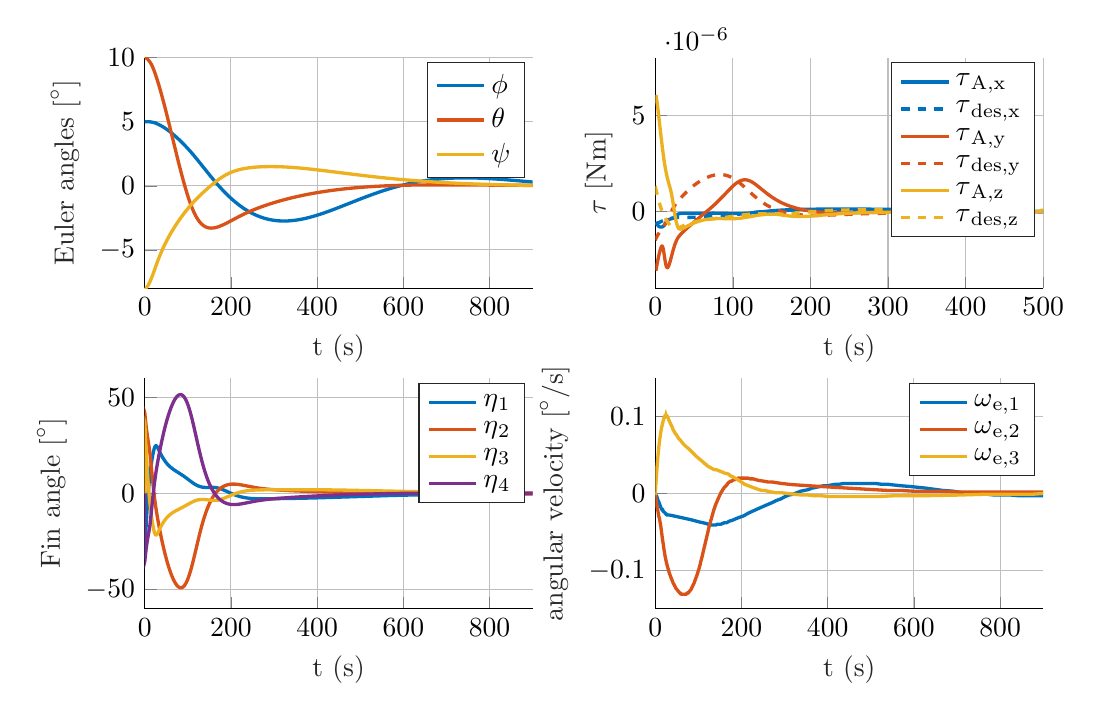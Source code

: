 % This file was created by matlab2tikz.
%
%The latest updates can be retrieved from
%  http://www.mathworks.com/matlabcentral/fileexchange/22022-matlab2tikz-matlab2tikz
%where you can also make suggestions and rate matlab2tikz.
%
\definecolor{mycolor1}{rgb}{0.0,0.447,0.741}%
\definecolor{mycolor2}{rgb}{0.85,0.325,0.098}%
\definecolor{mycolor3}{rgb}{0.929,0.694,0.125}%
\definecolor{mycolor4}{rgb}{0.494,0.184,0.556}%
%
\begin{tikzpicture}

\begin{axis}[%
width=4.927cm,
height=2.93cm,
at={(0cm,4.07cm)},
scale only axis,
xmin=0,
xmax=900,
xlabel style={font=\color{white!15!black}},
xlabel={t (s)},
ymin=-8,
ymax=10,
ylabel style={font=\color{white!15!black}},
ylabel={$\text{Euler angles [}^\circ\text{]}$},
axis background/.style={fill=white},
axis x line*=bottom,
axis y line*=left,
xmajorgrids,
ymajorgrids,
legend style={legend cell align=left, align=left, draw=white!15!black}
]
\addplot [color=mycolor1, line width=1.2pt]
  table[row sep=crcr]{%
0	5\\
5.1	5.005\\
8.6	5.005\\
11.5	4.998\\
14.4	4.984\\
17.7	4.963\\
21.1	4.934\\
24.3	4.9\\
27.4	4.861\\
30.8	4.811\\
34.4	4.753\\
38.2	4.684\\
42.1	4.608\\
46.1	4.523\\
50.3	4.427\\
54.6	4.323\\
59.1	4.207\\
63.7	4.083\\
68.5	3.946\\
73.4	3.8\\
78.4	3.645\\
83.5	3.481\\
88.7	3.307\\
93.9	3.126\\
99.1	2.939\\
104.3	2.746\\
109.6	2.543\\
115.1	2.325\\
121.1	2.081\\
128.2	1.785\\
140.2	1.278\\
150.4	0.85\\
157.4	0.562\\
163.5	0.318\\
169.1	0.1\\
174.5	-0.103\\
179.7	-0.293\\
184.8	-0.473\\
189.8	-0.642\\
194.7	-0.802\\
199.6	-0.956\\
204.5	-1.103\\
209.4	-1.244\\
214.2	-1.375\\
219	-1.501\\
223.8	-1.62\\
228.6	-1.732\\
233.4	-1.838\\
238.2	-1.938\\
243.1	-2.034\\
248	-2.123\\
252.9	-2.206\\
257.8	-2.282\\
262.8	-2.354\\
267.8	-2.419\\
272.8	-2.478\\
277.9	-2.531\\
283	-2.578\\
288.2	-2.62\\
293.5	-2.656\\
298.8	-2.685\\
304.2	-2.709\\
309.7	-2.727\\
315.3	-2.738\\
321	-2.744\\
326.8	-2.743\\
332.7	-2.736\\
338.8	-2.722\\
345	-2.701\\
351.4	-2.674\\
358	-2.639\\
364.8	-2.596\\
371.9	-2.546\\
379.3	-2.486\\
387	-2.418\\
395.1	-2.34\\
403.7	-2.251\\
413	-2.148\\
423.1	-2.029\\
434.5	-1.889\\
447.9	-1.717\\
466.2	-1.476\\
504	-0.976\\
519	-0.785\\
532.1	-0.625\\
544.1	-0.484\\
555.5	-0.357\\
566.4	-0.242\\
577	-0.136\\
587.3	-0.04\\
597.5	0.049\\
607.6	0.131\\
617.6	0.205\\
627.6	0.273\\
637.6	0.335\\
647.6	0.39\\
657.7	0.439\\
667.9	0.483\\
678.2	0.52\\
688.7	0.552\\
699.4	0.577\\
710.4	0.597\\
721.7	0.611\\
733.3	0.619\\
745.4	0.621\\
758	0.617\\
771.3	0.606\\
785.5	0.588\\
800.8	0.561\\
817.6	0.526\\
836.8	0.479\\
860.2	0.415\\
897.1	0.306\\
900	0.298\\
};
\addlegendentry{$\phi$}

\addplot [color=mycolor2, line width=1.2pt]
  table[row sep=crcr]{%
0	10\\
1.2	9.994\\
2.4	9.98\\
3.7	9.957\\
5	9.927\\
6.4	9.888\\
7.9	9.838\\
9.4	9.781\\
10.9	9.717\\
12.3	9.651\\
13.6	9.582\\
14.9	9.507\\
16.2	9.423\\
17.5	9.333\\
18.8	9.235\\
20.2	9.122\\
21.6	9.002\\
23.1	8.866\\
24.7	8.714\\
26.4	8.545\\
28.2	8.359\\
30.1	8.156\\
32.1	7.934\\
34.2	7.695\\
36.4	7.437\\
38.7	7.161\\
41.1	6.865\\
43.7	6.537\\
46.4	6.189\\
49.3	5.809\\
52.5	5.381\\
56.2	4.88\\
60.8	4.249\\
75.1	2.283\\
78.6	1.812\\
81.7	1.402\\
84.5	1.038\\
87.1	0.708\\
89.5	0.411\\
91.8	0.133\\
94	-0.126\\
96.1	-0.365\\
98.1	-0.586\\
100	-0.789\\
101.9	-0.985\\
103.7	-1.163\\
105.5	-1.335\\
107.3	-1.499\\
109.1	-1.656\\
110.8	-1.797\\
112.5	-1.932\\
114.2	-2.059\\
115.9	-2.179\\
117.6	-2.292\\
119.3	-2.398\\
121	-2.498\\
122.7	-2.59\\
124.5	-2.68\\
126.3	-2.763\\
128.1	-2.839\\
129.9	-2.908\\
131.8	-2.973\\
133.7	-3.032\\
135.7	-3.086\\
137.7	-3.133\\
139.8	-3.175\\
141.9	-3.21\\
144.1	-3.24\\
146.4	-3.264\\
148.8	-3.281\\
151.3	-3.293\\
153.9	-3.297\\
156.6	-3.295\\
159.5	-3.286\\
162.6	-3.268\\
165.9	-3.242\\
169.4	-3.208\\
173.3	-3.162\\
177.6	-3.104\\
182.4	-3.032\\
188.1	-2.939\\
195.3	-2.815\\
211.4	-2.526\\
221.6	-2.348\\
230	-2.208\\
238.1	-2.081\\
246.2	-1.961\\
254.5	-1.845\\
263.2	-1.73\\
272.5	-1.615\\
282.4	-1.5\\
292.9	-1.384\\
304	-1.27\\
315.5	-1.158\\
327.4	-1.05\\
339.6	-0.946\\
352.1	-0.847\\
364.8	-0.754\\
377.9	-0.664\\
391.3	-0.58\\
405.1	-0.501\\
419.3	-0.426\\
433.9	-0.356\\
448.9	-0.292\\
464.4	-0.232\\
480.5	-0.178\\
497.2	-0.128\\
514.5	-0.084\\
532.6	-0.045\\
551.6	-0.012\\
571.7	0.017\\
593.2	0.04\\
616.5	0.058\\
642.2	0.07\\
671.3	0.077\\
705.8	0.078\\
750.7	0.071\\
836.3	0.049\\
900	0.034\\
};
\addlegendentry{$\theta$}

\addplot [color=mycolor3, line width=1.2pt]
  table[row sep=crcr]{%
0	-8\\
0.9	-7.997\\
1.8	-7.987\\
2.7	-7.97\\
3.7	-7.945\\
4.7	-7.911\\
5.7	-7.871\\
6.8	-7.819\\
7.9	-7.76\\
9.1	-7.689\\
10.4	-7.603\\
11.8	-7.504\\
13.3	-7.39\\
14.9	-7.261\\
16.7	-7.108\\
18.7	-6.931\\
20.9	-6.73\\
24	-6.437\\
28	-6.061\\
30.4	-5.843\\
32.6	-5.65\\
34.8	-5.464\\
37.1	-5.277\\
39.4	-5.097\\
41.8	-4.916\\
44.3	-4.734\\
46.9	-4.553\\
49.7	-4.365\\
52.6	-4.177\\
55.6	-3.99\\
58.8	-3.798\\
62.2	-3.6\\
65.8	-3.399\\
69.5	-3.199\\
73.4	-2.996\\
77.5	-2.79\\
81.7	-2.585\\
86	-2.383\\
90.3	-2.189\\
94.6	-2.001\\
99	-1.816\\
103.4	-1.638\\
107.9	-1.463\\
112.5	-1.292\\
117.4	-1.116\\
122.6	-0.937\\
128.2	-0.752\\
134.3	-0.557\\
140.9	-0.353\\
147.8	-0.147\\
154.6	0.049\\
160.8	0.22\\
166.3	0.366\\
171.3	0.491\\
176	0.601\\
180.5	0.7\\
184.9	0.79\\
189.3	0.873\\
193.7	0.949\\
198.2	1.019\\
202.8	1.084\\
207.5	1.143\\
212.4	1.197\\
217.6	1.248\\
223.1	1.294\\
228.9	1.336\\
235.2	1.373\\
242	1.407\\
249.4	1.436\\
257.5	1.461\\
266.3	1.48\\
275.8	1.494\\
285.9	1.502\\
296.5	1.503\\
307.6	1.497\\
319.3	1.483\\
331.7	1.461\\
344.9	1.431\\
359.3	1.391\\
375.3	1.339\\
393.8	1.271\\
416.8	1.18\\
453.7	1.025\\
499.7	0.834\\
528.5	0.721\\
554.4	0.627\\
579.2	0.544\\
603.6	0.47\\
627.9	0.403\\
652.5	0.342\\
677.6	0.287\\
703.4	0.238\\
730.3	0.193\\
758.6	0.154\\
788.7	0.119\\
821.3	0.089\\
857.2	0.063\\
897.6	0.041\\
900	0.039\\
};
\addlegendentry{$\psi$}

\end{axis}

\begin{axis}[%
width=4.927cm,
height=2.93cm,
at={(6.484cm,4.07cm)},
scale only axis,
xmin=0,
xmax=500,
xlabel style={font=\color{white!15!black}},
xlabel={t (s)},
ymin=-4e-06,
ymax=8e-06,
ylabel style={font=\color{white!15!black}},
ylabel={$\tau\text{ [Nm]}$},
axis background/.style={fill=white},
axis x line*=bottom,
axis y line*=left,
xmajorgrids,
ymajorgrids,
legend style={legend cell align=left, align=left, draw=white!15!black}
]
\addplot [color=mycolor1, line width=1.2pt]
  table[row sep=crcr]{%
0.9	-5.418e-07\\
1.4	-5.868e-07\\
1.8	-6.198e-07\\
2.3	-6.571e-07\\
2.8	-6.9e-07\\
3.3	-7.185e-07\\
3.8	-7.427e-07\\
4.2	-7.592e-07\\
4.7	-7.763e-07\\
5.2	-7.896e-07\\
5.8	-8.011e-07\\
6.4	-8.083e-07\\
7	-8.117e-07\\
7.9	-8.113e-07\\
8.6	-8.066e-07\\
9.2	-7.986e-07\\
9.7	-7.884e-07\\
10.2	-7.739e-07\\
10.7	-7.548e-07\\
11.2	-7.31e-07\\
11.8	-6.972e-07\\
12.7	-6.395e-07\\
13.8	-5.686e-07\\
14.5	-5.283e-07\\
15.1	-4.984e-07\\
15.7	-4.731e-07\\
16.3	-4.52e-07\\
17	-4.325e-07\\
17.7	-4.172e-07\\
18.5	-4.038e-07\\
19.6	-3.9e-07\\
21.8	-3.639e-07\\
22.6	-3.494e-07\\
23.4	-3.304e-07\\
24.2	-3.068e-07\\
25.2	-2.724e-07\\
27.6	-1.873e-07\\
28.5	-1.609e-07\\
29.3	-1.417e-07\\
30	-1.281e-07\\
30.9	-1.149e-07\\
31.6	-1.074e-07\\
32.5	-1.008e-07\\
33.5	-9.646e-08\\
35.1	-9.361e-08\\
41	-9.46e-08\\
43.2	-9.511e-08\\
74.9	-8.705e-08\\
82.8	-9.019e-08\\
91.3	-9.804e-08\\
103.8	-1.098e-07\\
108.6	-1.096e-07\\
112.8	-1.052e-07\\
116.9	-9.656e-08\\
121.2	-8.321e-08\\
126.1	-6.386e-08\\
148.9	3.237e-08\\
156	5.518e-08\\
162.5	7.18e-08\\
169.3	8.48e-08\\
177.8	9.649e-08\\
190	1.087e-07\\
205.5	1.198e-07\\
218.8	1.262e-07\\
234.8	1.298e-07\\
251.4	1.293e-07\\
266.1	1.257e-07\\
288.1	1.163e-07\\
318.4	9.871e-08\\
376.2	6.002e-08\\
418.9	3.225e-08\\
460.4	8.919e-09\\
499.5	-8.398e-09\\
500.1	-8.624e-09\\
};
\addlegendentry{$\tau{}_{\text{A,x}}$}

\addplot [color=mycolor1, dashed, line width=1.2pt]
  table[row sep=crcr]{%
0	-6.41e-07\\
0.2	-6.406e-07\\
1.4	-6.277e-07\\
2.8	-6.08e-07\\
4.5	-5.795e-07\\
7	-5.326e-07\\
11.2	-4.536e-07\\
12.8	-4.282e-07\\
14.3	-4.086e-07\\
16.1	-3.898e-07\\
18.6	-3.684e-07\\
22.5	-3.396e-07\\
25	-3.249e-07\\
27.1	-3.169e-07\\
29.4	-3.127e-07\\
32.9	-3.113e-07\\
42.2	-3.086e-07\\
50.1	-3.013e-07\\
59.2	-2.885e-07\\
69.1	-2.704e-07\\
78.3	-2.493e-07\\
86.3	-2.268e-07\\
93.5	-2.023e-07\\
100.5	-1.742e-07\\
108.3	-1.385e-07\\
129.2	-4.014e-08\\
135.9	-1.466e-08\\
142.6	6.583e-09\\
149.7	2.478e-08\\
157.4	4.013e-08\\
166.3	5.341e-08\\
177.7	6.589e-08\\
192.1	7.725e-08\\
207.9	8.543e-08\\
224.7	8.98e-08\\
243.1	9.022e-08\\
265	8.629e-08\\
294.5	7.643e-08\\
342.2	5.569e-08\\
436.6	1.433e-08\\
482.7	-1.054e-09\\
500.1	-5.662e-09\\
};
\addlegendentry{$\tau{}_{\text{des,x}}$}

\addplot [color=mycolor2, line width=1.2pt]
  table[row sep=crcr]{%
0.9	-3.082e-06\\
1.4	-2.96e-06\\
2	-2.819e-06\\
2.5	-2.707e-06\\
2.9	-2.62e-06\\
3.4	-2.517e-06\\
3.8	-2.439e-06\\
4.2	-2.363e-06\\
4.7	-2.272e-06\\
5.1	-2.203e-06\\
5.9	-2.074e-06\\
6.3	-2.014e-06\\
6.6	-1.972e-06\\
7	-1.92e-06\\
7.4	-1.874e-06\\
7.7	-1.845e-06\\
7.9	-1.829e-06\\
8.2	-1.81e-06\\
8.4	-1.802e-06\\
8.6	-1.798e-06\\
8.8	-1.799e-06\\
9	-1.804e-06\\
9.2	-1.814e-06\\
9.4	-1.828e-06\\
9.6	-1.848e-06\\
9.8	-1.873e-06\\
10	-1.904e-06\\
10.2	-1.938e-06\\
10.4	-1.977e-06\\
10.6	-2.02e-06\\
10.8	-2.067e-06\\
11.1	-2.142e-06\\
11.4	-2.222e-06\\
11.8	-2.332e-06\\
12.3	-2.468e-06\\
12.6	-2.545e-06\\
12.9	-2.617e-06\\
13.1	-2.662e-06\\
13.3	-2.703e-06\\
13.5	-2.741e-06\\
13.7	-2.776e-06\\
13.9	-2.807e-06\\
14.1	-2.833e-06\\
14.3	-2.857e-06\\
14.5	-2.876e-06\\
14.7	-2.892e-06\\
14.9	-2.904e-06\\
15.1	-2.913e-06\\
15.3	-2.918e-06\\
15.5	-2.921e-06\\
15.7	-2.92e-06\\
16	-2.914e-06\\
16.3	-2.901e-06\\
16.6	-2.884e-06\\
16.9	-2.862e-06\\
17.3	-2.826e-06\\
17.7	-2.784e-06\\
18.1	-2.737e-06\\
18.5	-2.687e-06\\
19	-2.619e-06\\
19.5	-2.548e-06\\
20.3	-2.429e-06\\
20.9	-2.338e-06\\
21.8	-2.2e-06\\
22.7	-2.065e-06\\
23.6	-1.936e-06\\
24.2	-1.855e-06\\
24.8	-1.778e-06\\
25.5	-1.695e-06\\
26	-1.64e-06\\
26.7	-1.569e-06\\
27.4	-1.506e-06\\
28	-1.457e-06\\
28.6	-1.413e-06\\
29.2	-1.373e-06\\
29.8	-1.335e-06\\
30.6	-1.291e-06\\
31.5	-1.245e-06\\
32.5	-1.199e-06\\
34.9	-1.099e-06\\
38.9	-9.453e-07\\
42.7	-8.051e-07\\
46.7	-6.617e-07\\
50.9	-5.155e-07\\
55.7	-3.528e-07\\
70.8	1.55e-07\\
74.2	2.761e-07\\
77.3	3.908e-07\\
80.3	5.061e-07\\
83.2	6.217e-07\\
86.2	7.451e-07\\
90.3	9.184e-07\\
96	1.159e-06\\
98.4	1.256e-06\\
100.4	1.333e-06\\
102.1	1.394e-06\\
103.7	1.447e-06\\
105.2	1.492e-06\\
106.6	1.53e-06\\
107.9	1.561e-06\\
109.1	1.586e-06\\
110.3	1.606e-06\\
111.5	1.623e-06\\
112.7	1.635e-06\\
113.9	1.643e-06\\
115.1	1.647e-06\\
116.3	1.647e-06\\
117.4	1.642e-06\\
118.6	1.633e-06\\
119.8	1.621e-06\\
121.1	1.602e-06\\
122.4	1.58e-06\\
123.9	1.55e-06\\
125.4	1.515e-06\\
127	1.473e-06\\
128.8	1.422e-06\\
131.2	1.348e-06\\
134.1	1.255e-06\\
140.9	1.031e-06\\
144.1	9.309e-07\\
147	8.441e-07\\
149.8	7.646e-07\\
152.4	6.948e-07\\
155.1	6.265e-07\\
157.7	5.649e-07\\
160.3	5.075e-07\\
162.6	4.602e-07\\
165.3	4.088e-07\\
167.6	3.683e-07\\
170.4	3.229e-07\\
173.4	2.786e-07\\
176	2.433e-07\\
180.1	1.933e-07\\
183.7	1.541e-07\\
187.5	1.171e-07\\
191.5	8.237e-08\\
195.6	5.099e-08\\
199.9	2.241e-08\\
204.2	-1.914e-09\\
208.6	-2.258e-08\\
213.2	-3.983e-08\\
217.9	-5.315e-08\\
221.7	-6.109e-08\\
227	-6.836e-08\\
235.3	-7.26e-08\\
242.8	-7.11e-08\\
249	-6.759e-08\\
295.5	-3.806e-08\\
316.2	-3.336e-08\\
358.6	-2.912e-08\\
383.9	-2.697e-08\\
500.1	-1.728e-08\\
};
\addlegendentry{$\tau{}_{\text{A,y}}$}

\addplot [color=mycolor2, dashed, line width=1.2pt]
  table[row sep=crcr]{%
0	-1.48e-06\\
0.1	-1.476e-06\\
1	-1.397e-06\\
1.8	-1.332e-06\\
2.6	-1.27e-06\\
3.5	-1.205e-06\\
4.4	-1.145e-06\\
5.4	-1.082e-06\\
6.4	-1.024e-06\\
7.5	-9.647e-07\\
10.7	-7.959e-07\\
11.4	-7.528e-07\\
12.1	-7.056e-07\\
12.8	-6.54e-07\\
13.6	-5.905e-07\\
14.5	-5.145e-07\\
15.9	-3.914e-07\\
17.8	-2.248e-07\\
19	-1.239e-07\\
20.1	-3.576e-08\\
21.1	4.032e-08\\
22.1	1.124e-07\\
23.1	1.806e-07\\
24.2	2.512e-07\\
25.3	3.176e-07\\
26.5	3.858e-07\\
27.9	4.609e-07\\
29.5	5.42e-07\\
31.3	6.288e-07\\
33.3	7.209e-07\\
35.5	8.18e-07\\
37.8	9.151e-07\\
40.1	1.008e-06\\
42.4	1.096e-06\\
44.7	1.181e-06\\
47	1.261e-06\\
49.3	1.336e-06\\
51.6	1.408e-06\\
53.9	1.475e-06\\
56.2	1.538e-06\\
58.5	1.596e-06\\
60.8	1.651e-06\\
63	1.699e-06\\
65.2	1.742e-06\\
67.4	1.781e-06\\
69.6	1.816e-06\\
71.7	1.845e-06\\
73.8	1.87e-06\\
75.8	1.89e-06\\
77.8	1.905e-06\\
79.7	1.915e-06\\
81.6	1.921e-06\\
83.5	1.922e-06\\
85.3	1.92e-06\\
87.1	1.913e-06\\
88.9	1.902e-06\\
90.7	1.886e-06\\
92.5	1.867e-06\\
94.2	1.843e-06\\
95.9	1.816e-06\\
97.6	1.785e-06\\
99.4	1.748e-06\\
101.2	1.706e-06\\
103	1.66e-06\\
104.9	1.607e-06\\
106.9	1.547e-06\\
109	1.48e-06\\
111.3	1.402e-06\\
114	1.306e-06\\
117.5	1.176e-06\\
125.2	8.907e-07\\
128.2	7.844e-07\\
130.9	6.932e-07\\
133.4	6.13e-07\\
135.8	5.402e-07\\
138.2	4.717e-07\\
140.6	4.075e-07\\
143	3.476e-07\\
145.4	2.919e-07\\
147.9	2.383e-07\\
150.4	1.889e-07\\
153	1.419e-07\\
155.6	9.907e-08\\
158.3	5.88e-08\\
161.1	2.127e-08\\
164	-1.34e-08\\
167.1	-4.613e-08\\
170.3	-7.564e-08\\
173.7	-1.027e-07\\
177.3	-1.27e-07\\
181.1	-1.482e-07\\
185.1	-1.662e-07\\
189.3	-1.808e-07\\
193.8	-1.921e-07\\
198.6	-1.997e-07\\
203.7	-2.034e-07\\
209.4	-2.033e-07\\
215.9	-1.987e-07\\
223.9	-1.887e-07\\
236.3	-1.683e-07\\
257.4	-1.338e-07\\
271.2	-1.159e-07\\
286.3	-1.008e-07\\
305.1	-8.645e-08\\
331.5	-7.091e-08\\
367.8	-5.397e-08\\
409.9	-3.864e-08\\
460	-2.483e-08\\
500.1	-1.614e-08\\
};
\addlegendentry{$\tau{}_{\text{des,y}}$}

\addplot [color=mycolor3, line width=1.2pt]
  table[row sep=crcr]{%
0.9	6.067e-06\\
1.2	5.993e-06\\
1.5	5.914e-06\\
1.9	5.801e-06\\
2.2	5.713e-06\\
2.5	5.621e-06\\
3	5.461e-06\\
3.4	5.328e-06\\
3.9	5.158e-06\\
4.7	4.876e-06\\
5.7	4.518e-06\\
6.7	4.16e-06\\
7.8	3.774e-06\\
8.4	3.57e-06\\
8.9	3.403e-06\\
9.4	3.241e-06\\
9.9	3.083e-06\\
10.4	2.931e-06\\
10.8	2.813e-06\\
11.2	2.7e-06\\
11.6	2.591e-06\\
12	2.486e-06\\
12.4	2.386e-06\\
12.8	2.291e-06\\
13.2	2.201e-06\\
13.5	2.136e-06\\
13.9	2.053e-06\\
14.2	1.994e-06\\
14.6	1.918e-06\\
15.1	1.828e-06\\
15.6	1.743e-06\\
16.1	1.663e-06\\
16.7	1.571e-06\\
17.4	1.468e-06\\
19.3	1.193e-06\\
19.8	1.114e-06\\
20.3	1.03e-06\\
20.6	9.758e-07\\
21	8.99e-07\\
21.3	8.376e-07\\
21.6	7.728e-07\\
21.9	7.048e-07\\
22.3	6.093e-07\\
22.7	5.089e-07\\
23.1	4.048e-07\\
24.9	-7.578e-08\\
25.3	-1.763e-07\\
25.7	-2.716e-07\\
26	-3.392e-07\\
26.3	-4.031e-07\\
26.6	-4.63e-07\\
26.9	-5.189e-07\\
27.2	-5.704e-07\\
27.5	-6.18e-07\\
27.8	-6.612e-07\\
28.1	-7.003e-07\\
28.4	-7.354e-07\\
28.7	-7.667e-07\\
29	-7.943e-07\\
29.3	-8.182e-07\\
29.6	-8.393e-07\\
30.1	-8.674e-07\\
30.5	-8.845e-07\\
30.9	-8.972e-07\\
31.3	-9.067e-07\\
31.8	-9.137e-07\\
32.3	-9.167e-07\\
32.9	-9.159e-07\\
33.9	-9.07e-07\\
34.8	-8.935e-07\\
36.1	-8.692e-07\\
38.4	-8.208e-07\\
42.6	-7.327e-07\\
45.6	-6.74e-07\\
48.5	-6.216e-07\\
53.5	-5.427e-07\\
57.9	-4.861e-07\\
60.6	-4.573e-07\\
64.6	-4.229e-07\\
67.3	-4.05e-07\\
70.1	-3.906e-07\\
73.2	-3.791e-07\\
76.4	-3.717e-07\\
79.9	-3.679e-07\\
84.1	-3.679e-07\\
90.3	-3.728e-07\\
96.9	-3.769e-07\\
100.6	-3.752e-07\\
104	-3.695e-07\\
107.2	-3.599e-07\\
110.4	-3.459e-07\\
113.8	-3.267e-07\\
117.8	-2.996e-07\\
132.6	-1.95e-07\\
136.3	-1.752e-07\\
140.2	-1.586e-07\\
143.9	-1.472e-07\\
147.2	-1.411e-07\\
150.2	-1.4e-07\\
152.8	-1.428e-07\\
155.5	-1.495e-07\\
158.8	-1.624e-07\\
162.7	-1.822e-07\\
172.1	-2.314e-07\\
176.2	-2.47e-07\\
179.8	-2.563e-07\\
183.2	-2.613e-07\\
187	-2.627e-07\\
191.4	-2.594e-07\\
196	-2.514e-07\\
201.4	-2.375e-07\\
208.4	-2.149e-07\\
219.4	-1.754e-07\\
230.6	-1.373e-07\\
239	-1.131e-07\\
247	-9.431e-08\\
255.2	-7.935e-08\\
264.3	-6.714e-08\\
275.1	-5.712e-08\\
283.6	-5.143e-08\\
384.9	-9.547e-09\\
426.5	1.939e-09\\
469.2	9.39e-09\\
500.1	1.238e-08\\
};
\addlegendentry{$\tau{}_{\text{A,z}}$}

\addplot [color=mycolor3, dashed, line width=1.2pt]
  table[row sep=crcr]{%
0	1.292e-06\\
0.1	1.289e-06\\
1.1	1.111e-06\\
1.9	9.733e-07\\
2.6	8.563e-07\\
3.3	7.434e-07\\
4	6.346e-07\\
4.7	5.304e-07\\
5.4	4.309e-07\\
6.1	3.361e-07\\
6.8	2.46e-07\\
7.5	1.607e-07\\
8.2	7.997e-08\\
8.9	3.849e-09\\
9.6	-6.784e-08\\
10.3	-1.353e-07\\
11	-1.986e-07\\
11.7	-2.581e-07\\
12.5	-3.218e-07\\
13.3	-3.811e-07\\
14.2	-4.434e-07\\
15.1	-5.013e-07\\
16.1	-5.611e-07\\
17.1	-6.166e-07\\
18.1	-6.681e-07\\
19.1	-7.156e-07\\
20.1	-7.591e-07\\
21	-7.941e-07\\
21.8	-8.214e-07\\
22.6	-8.446e-07\\
23.4	-8.63e-07\\
24.1	-8.75e-07\\
24.8	-8.831e-07\\
25.6	-8.878e-07\\
26.4	-8.879e-07\\
27.3	-8.834e-07\\
28.3	-8.738e-07\\
29.5	-8.576e-07\\
31.1	-8.313e-07\\
39.4	-6.882e-07\\
42.3	-6.455e-07\\
45.2	-6.071e-07\\
48.2	-5.716e-07\\
51.4	-5.38e-07\\
54.8	-5.068e-07\\
58.4	-4.781e-07\\
62.4	-4.504e-07\\
67.1	-4.223e-07\\
73.3	-3.898e-07\\
94.4	-2.826e-07\\
114.4	-1.733e-07\\
119.2	-1.535e-07\\
123.7	-1.391e-07\\
128.2	-1.29e-07\\
132.9	-1.228e-07\\
138.1	-1.203e-07\\
144.2	-1.218e-07\\
162.3	-1.295e-07\\
167.2	-1.249e-07\\
172.1	-1.159e-07\\
177.5	-1.016e-07\\
184.1	-7.965e-08\\
196.4	-3.327e-08\\
206.8	3.859e-09\\
214.8	2.816e-08\\
222.4	4.696e-08\\
230.1	6.169e-08\\
238.2	7.288e-08\\
247.3	8.105e-08\\
258.1	8.631e-08\\
272.8	8.885e-08\\
301.9	8.862e-08\\
377.3	8.378e-08\\
429.2	7.558e-08\\
500.1	5.987e-08\\
};
\addlegendentry{$\tau{}_{\text{des,z}}$}

\end{axis}

\begin{axis}[%
width=4.927cm,
height=2.93cm,
at={(0cm,0cm)},
scale only axis,
xmin=0,
xmax=900,
xlabel style={font=\color{white!15!black}},
xlabel={t (s)},
ymin=-60,
ymax=60,
ylabel style={font=\color{white!15!black}},
ylabel={$\text{Fin angle [}^\circ\text{]}$},
axis background/.style={fill=white},
axis x line*=bottom,
axis y line*=left,
xmajorgrids,
ymajorgrids,
legend style={legend cell align=left, align=left, draw=white!15!black}
]
\addplot [color=mycolor1, line width=1.2pt]
  table[row sep=crcr]{%
0	0\\
0.1	-30.491\\
0.2	-30.405\\
1.5	-24.465\\
2.5	-20.101\\
3.4	-16.357\\
4.3	-12.805\\
5.1	-9.816\\
5.9	-6.99\\
6.7	-4.327\\
7.5	-1.827\\
8.2	0.229\\
8.9	2.166\\
9.6	3.987\\
10.3	5.698\\
11	7.303\\
11.7	8.811\\
12.4	10.228\\
13.2	11.746\\
14	13.168\\
14.8	14.502\\
15.6	15.758\\
16.4	16.94\\
17.2	18.055\\
18	19.105\\
18.8	20.092\\
19.6	21.012\\
20.3	21.759\\
21	22.445\\
21.6	22.977\\
22.2	23.452\\
22.7	23.799\\
23.2	24.098\\
23.7	24.347\\
24.2	24.546\\
24.7	24.694\\
25.2	24.792\\
25.7	24.842\\
26.2	24.847\\
26.7	24.811\\
27.3	24.719\\
27.9	24.581\\
28.6	24.372\\
29.4	24.083\\
30.4	23.67\\
31.7	23.081\\
37.2	20.537\\
39.1	19.73\\
41	18.972\\
42.9	18.26\\
44.8	17.595\\
46.7	16.974\\
48.7	16.366\\
50.7	15.802\\
52.8	15.255\\
55	14.727\\
57.3	14.22\\
59.7	13.734\\
62.3	13.251\\
65.2	12.756\\
68.6	12.221\\
72.9	11.591\\
88.9	9.293\\
93.6	8.547\\
98.8	7.677\\
110.9	5.632\\
114.3	5.113\\
117.3	4.697\\
120.1	4.351\\
122.8	4.059\\
125.5	3.81\\
128.2	3.605\\
131	3.435\\
133.9	3.303\\
137	3.207\\
140.3	3.148\\
144	3.127\\
148.7	3.145\\
157.8	3.191\\
161.3	3.159\\
164.5	3.086\\
167.5	2.976\\
170.6	2.819\\
173.8	2.613\\
177.3	2.345\\
181.3	1.993\\
186.3	1.507\\
206	-0.455\\
211	-0.883\\
215.7	-1.242\\
220.3	-1.551\\
224.9	-1.818\\
229.6	-2.047\\
234.5	-2.243\\
239.6	-2.404\\
245.1	-2.534\\
251.2	-2.634\\
258.1	-2.704\\
266.4	-2.743\\
277.3	-2.749\\
295.2	-2.711\\
340.6	-2.561\\
373.1	-2.414\\
406	-2.221\\
446.9	-1.935\\
564.8	-1.087\\
607.7	-0.839\\
651	-0.631\\
696.5	-0.456\\
745.2	-0.311\\
798	-0.199\\
857.4	-0.115\\
900	-0.077\\
};
\addlegendentry{$\eta{}_{\text{1}}$}

\addplot [color=mycolor2, line width=1.2pt]
  table[row sep=crcr]{%
0	0\\
0.1	41.934\\
0.2	41.852\\
1.1	39.741\\
1.9	37.974\\
2.7	36.305\\
3.5	34.729\\
4.3	33.24\\
5.2	31.661\\
6.1	30.174\\
7	28.772\\
8	27.296\\
10.3	23.95\\
11	22.829\\
11.6	21.792\\
12.2	20.677\\
12.9	19.276\\
13.6	17.78\\
14.5	15.751\\
15.9	12.465\\
17.8	8.017\\
19	5.322\\
20	3.175\\
21	1.128\\
21.9	-0.624\\
22.8	-2.29\\
23.7	-3.872\\
24.6	-5.374\\
25.6	-6.955\\
26.6	-8.453\\
27.7	-10.02\\
28.9	-11.648\\
30.2	-13.336\\
31.6	-15.084\\
33.2	-17.01\\
34.9	-18.988\\
36.6	-20.901\\
38.3	-22.753\\
40	-24.545\\
41.7	-26.276\\
43.4	-27.948\\
45.1	-29.56\\
46.8	-31.112\\
48.5	-32.605\\
50.1	-33.955\\
51.7	-35.252\\
53.3	-36.496\\
54.9	-37.686\\
56.5	-38.823\\
58.1	-39.907\\
59.6	-40.873\\
61.1	-41.791\\
62.6	-42.66\\
64.1	-43.48\\
65.6	-44.249\\
67	-44.92\\
68.4	-45.545\\
69.8	-46.124\\
71.2	-46.654\\
72.5	-47.103\\
73.8	-47.507\\
75.1	-47.867\\
76.4	-48.182\\
77.6	-48.43\\
78.8	-48.636\\
80	-48.801\\
81.2	-48.922\\
82.4	-48.998\\
83.6	-49.03\\
84.7	-49.017\\
85.8	-48.965\\
86.9	-48.872\\
88	-48.738\\
89.1	-48.562\\
90.2	-48.344\\
91.3	-48.082\\
92.4	-47.777\\
93.5	-47.428\\
94.6	-47.035\\
95.7	-46.598\\
96.8	-46.118\\
97.9	-45.593\\
99.1	-44.972\\
100.3	-44.3\\
101.5	-43.579\\
102.7	-42.81\\
104	-41.925\\
105.3	-40.987\\
106.7	-39.924\\
108.1	-38.807\\
109.6	-37.559\\
111.3	-36.086\\
113.2	-34.379\\
115.4	-32.341\\
118.4	-29.499\\
124	-24.185\\
126.4	-21.973\\
128.5	-20.094\\
130.4	-18.449\\
132.2	-16.946\\
134	-15.499\\
135.7	-14.188\\
137.4	-12.931\\
139.1	-11.73\\
140.7	-10.65\\
142.3	-9.619\\
143.9	-8.636\\
145.5	-7.7\\
147.2	-6.757\\
148.9	-5.865\\
150.6	-5.022\\
152.3	-4.228\\
154	-3.48\\
155.7	-2.777\\
157.5	-2.08\\
159.3	-1.43\\
161.1	-0.824\\
163	-0.23\\
164.9	0.319\\
166.9	0.851\\
168.9	1.34\\
171	1.808\\
173.1	2.234\\
175.3	2.637\\
177.6	3.014\\
180	3.362\\
182.4	3.668\\
184.9	3.944\\
187.5	4.187\\
190.2	4.397\\
193	4.571\\
195.9	4.708\\
198.9	4.808\\
202.1	4.871\\
205.5	4.894\\
209.1	4.877\\
213.1	4.813\\
217.5	4.7\\
222.7	4.522\\
229.4	4.247\\
257.5	3.046\\
265.8	2.762\\
274.3	2.514\\
283.5	2.29\\
293.9	2.08\\
306.3	1.873\\
321.7	1.662\\
341.1	1.439\\
364.2	1.218\\
390.1	1.013\\
419.5	0.825\\
454.9	0.642\\
502.4	0.442\\
564.2	0.226\\
623.7	0.059\\
681	-0.059\\
740.6	-0.139\\
808.1	-0.185\\
894.9	-0.199\\
900	-0.199\\
};
\addlegendentry{$\eta{}_{\text{2}}$}

\addplot [color=mycolor3, line width=1.2pt]
  table[row sep=crcr]{%
0	0\\
0.1	37.04\\
0.2	36.959\\
1.6	30.42\\
2.7	25.497\\
3.7	21.232\\
4.6	17.586\\
5.4	14.508\\
6.2	11.59\\
7	8.832\\
7.8	6.235\\
8.6	3.796\\
9.3	1.788\\
10	-0.104\\
10.7	-1.885\\
11.4	-3.559\\
12.1	-5.132\\
12.8	-6.61\\
13.6	-8.192\\
14.4	-9.67\\
15.2	-11.055\\
16	-12.356\\
16.8	-13.58\\
17.6	-14.733\\
18.4	-15.818\\
19.2	-16.837\\
20	-17.785\\
20.7	-18.552\\
21.4	-19.251\\
22	-19.789\\
22.6	-20.263\\
23.1	-20.606\\
23.6	-20.898\\
24.1	-21.137\\
24.6	-21.323\\
25.1	-21.457\\
25.6	-21.54\\
26.1	-21.574\\
26.6	-21.564\\
27.1	-21.514\\
27.7	-21.406\\
28.3	-21.255\\
29	-21.032\\
29.8	-20.731\\
30.8	-20.307\\
32.3	-19.618\\
36.2	-17.802\\
38.1	-16.975\\
39.9	-16.238\\
41.7	-15.547\\
43.5	-14.901\\
45.3	-14.298\\
47.2	-13.706\\
49.1	-13.159\\
51.1	-12.627\\
53.1	-12.139\\
55.2	-11.67\\
57.4	-11.221\\
59.8	-10.775\\
62.3	-10.355\\
65.1	-9.928\\
68.2	-9.498\\
71.9	-9.03\\
77	-8.431\\
90.2	-6.9\\
96.7	-6.088\\
107.8	-4.693\\
111.6	-4.265\\
114.9	-3.936\\
117.9	-3.679\\
120.8	-3.474\\
123.6	-3.317\\
126.5	-3.198\\
129.5	-3.119\\
132.6	-3.081\\
135.9	-3.083\\
139.6	-3.13\\
143.9	-3.228\\
150.9	-3.44\\
156	-3.575\\
159.5	-3.625\\
162.6	-3.627\\
165.5	-3.587\\
168.4	-3.506\\
171.4	-3.378\\
174.6	-3.197\\
178	-2.962\\
181.9	-2.648\\
186.7	-2.217\\
195.3	-1.393\\
203.1	-0.664\\
208.6	-0.192\\
213.6	0.194\\
218.4	0.523\\
223.2	0.809\\
228	1.053\\
233	1.263\\
238.2	1.439\\
243.8	1.585\\
250	1.704\\
257.1	1.795\\
265.7	1.861\\
277.4	1.905\\
300.7	1.939\\
365.6	1.993\\
395.4	1.966\\
426.2	1.896\\
460.6	1.774\\
504.3	1.573\\
707.2	0.584\\
763.3	0.379\\
816.9	0.227\\
871.4	0.115\\
900	0.072\\
};
\addlegendentry{$\eta{}_{\text{3}}$}

\addplot [color=mycolor4, line width=1.2pt]
  table[row sep=crcr]{%
0	0\\
0.1	-35.385\\
0.2	-35.297\\
1	-33.496\\
1.7	-32.019\\
2.4	-30.631\\
3.1	-29.326\\
3.9	-27.929\\
4.7	-26.624\\
5.5	-25.403\\
6.3	-24.258\\
7.2	-23.049\\
8.2	-21.783\\
10.1	-19.401\\
10.8	-18.434\\
11.4	-17.529\\
12	-16.542\\
12.6	-15.468\\
13.2	-14.314\\
13.9	-12.878\\
14.8	-10.927\\
16.3	-7.546\\
18	-3.738\\
19.1	-1.371\\
20.1	0.688\\
21.1	2.648\\
22	4.325\\
22.9	5.919\\
23.8	7.434\\
24.8	9.031\\
25.8	10.548\\
26.9	12.135\\
28.1	13.787\\
29.4	15.502\\
30.8	17.279\\
32.4	19.237\\
34.1	21.246\\
35.8	23.188\\
37.5	25.065\\
39.2	26.879\\
40.9	28.631\\
42.6	30.32\\
44.3	31.947\\
46	33.513\\
47.6	34.929\\
49.2	36.292\\
50.8	37.6\\
52.4	38.853\\
54	40.052\\
55.6	41.196\\
57.2	42.285\\
58.7	43.257\\
60.2	44.179\\
61.7	45.051\\
63.2	45.874\\
64.7	46.645\\
66.1	47.319\\
67.5	47.946\\
68.9	48.526\\
70.3	49.058\\
71.6	49.507\\
72.9	49.913\\
74.2	50.274\\
75.5	50.589\\
76.7	50.838\\
77.9	51.046\\
79.1	51.211\\
80.3	51.332\\
81.5	51.409\\
82.7	51.44\\
83.8	51.428\\
84.9	51.375\\
86	51.281\\
87.1	51.146\\
88.2	50.968\\
89.3	50.748\\
90.4	50.483\\
91.5	50.174\\
92.6	49.821\\
93.7	49.423\\
94.8	48.98\\
95.9	48.492\\
97	47.959\\
98.1	47.381\\
99.3	46.7\\
100.5	45.968\\
101.7	45.186\\
102.9	44.354\\
104.2	43.4\\
105.5	42.394\\
106.9	41.255\\
108.4	39.977\\
110	38.553\\
111.7	36.983\\
113.6	35.168\\
115.9	32.912\\
119.5	29.31\\
123.6	25.223\\
126	22.891\\
128.1	20.908\\
130	19.172\\
131.8	17.583\\
133.5	16.137\\
135.2	14.747\\
136.9	13.413\\
138.5	12.212\\
140.1	11.061\\
141.7	9.962\\
143.3	8.914\\
144.9	7.916\\
146.5	6.967\\
148.1	6.066\\
149.7	5.211\\
151.4	4.353\\
153.1	3.544\\
154.8	2.784\\
156.5	2.069\\
158.2	1.4\\
160	0.737\\
161.8	0.119\\
163.7	-0.486\\
165.6	-1.046\\
167.6	-1.588\\
169.6	-2.086\\
171.7	-2.565\\
173.8	-2.999\\
176	-3.411\\
178.3	-3.798\\
180.6	-4.142\\
183	-4.458\\
185.5	-4.744\\
188.1	-4.998\\
190.8	-5.218\\
193.6	-5.401\\
196.5	-5.548\\
199.5	-5.656\\
202.7	-5.728\\
206.1	-5.759\\
209.7	-5.749\\
213.6	-5.695\\
218	-5.589\\
223	-5.425\\
229.3	-5.174\\
239.7	-4.709\\
252.9	-4.13\\
261.9	-3.78\\
270.7	-3.48\\
280	-3.206\\
290.4	-2.944\\
302.7	-2.677\\
318.1	-2.389\\
337.6	-2.068\\
360.6	-1.732\\
385.2	-1.416\\
411.2	-1.125\\
439.1	-0.856\\
469.5	-0.606\\
502.6	-0.378\\
537.8	-0.177\\
573.8	-0.015\\
611.3	0.111\\
650.7	0.2\\
693.9	0.254\\
744.2	0.272\\
810.8	0.251\\
900	0.194\\
};
\addlegendentry{$\eta{}_{\text{4}}$}

\end{axis}

\begin{axis}[%
width=4.927cm,
height=2.93cm,
at={(6.484cm,0cm)},
scale only axis,
xmin=0,
xmax=900,
xlabel style={font=\color{white!15!black}},
xlabel={t (s)},
ymin=-0.15,
ymax=0.15,
ylabel style={font=\color{white!15!black}},
ylabel={$\text{angular velocity [}^\circ\text{/s]}$},
axis background/.style={fill=white},
axis x line*=bottom,
axis y line*=left,
xmajorgrids,
ymajorgrids,
legend style={legend cell align=left, align=left, draw=white!15!black}
]
\addplot [color=mycolor1, line width=1.2pt]
  table[row sep=crcr]{%
0	-0\\
0.1	9.876e-09\\
0.9	-0.001\\
1.7	-0.002\\
2.6	-0.003\\
3.6	-0.004\\
4.8	-0.006\\
6.6	-0.009\\
9.7	-0.013\\
10.9	-0.015\\
11.9	-0.017\\
12.8	-0.018\\
13.7	-0.019\\
14.6	-0.02\\
15.6	-0.021\\
16.8	-0.021\\
18.3	-0.023\\
20.3	-0.024\\
22.3	-0.025\\
23.8	-0.026\\
25.1	-0.027\\
26.3	-0.027\\
27.5	-0.028\\
28.9	-0.028\\
30.5	-0.028\\
32.8	-0.028\\
49.8	-0.03\\
81.9	-0.034\\
89.2	-0.035\\
95.6	-0.036\\
102.2	-0.037\\
118.4	-0.039\\
122.6	-0.04\\
126.3	-0.04\\
129.8	-0.041\\
133.3	-0.041\\
136.8	-0.041\\
140.4	-0.041\\
144.1	-0.04\\
147.9	-0.04\\
151.9	-0.04\\
156.1	-0.039\\
160.6	-0.038\\
165.6	-0.038\\
171.4	-0.036\\
178.2	-0.035\\
186.1	-0.033\\
195.1	-0.031\\
205.4	-0.029\\
217.9	-0.025\\
237.6	-0.02\\
257.9	-0.015\\
270.5	-0.012\\
281.4	-0.009\\
291.5	-0.007\\
301.1	-0.004\\
310.4	-0.002\\
319.5	-0.001\\
328.4	0.001\\
337.2	0.003\\
346	0.004\\
354.8	0.005\\
363.6	0.007\\
372.4	0.008\\
381.2	0.009\\
390.1	0.01\\
399.1	0.01\\
408.2	0.011\\
417.4	0.012\\
426.7	0.012\\
436.2	0.013\\
445.9	0.013\\
455.9	0.013\\
466.2	0.013\\
476.8	0.013\\
487.9	0.013\\
499.5	0.013\\
511.7	0.013\\
524.7	0.012\\
538.7	0.012\\
554.1	0.011\\
571.7	0.01\\
593.2	0.009\\
627.1	0.007\\
666.8	0.004\\
690.9	0.003\\
712	0.001\\
731.7	0.001\\
750.6	-0.0\\
769.2	-0.001\\
787.7	-0.002\\
806.3	-0.002\\
825.2	-0.002\\
844.7	-0.003\\
865	-0.003\\
886.4	-0.003\\
900	-0.003\\
};
\addlegendentry{$\omega{}_{\text{e,1}}$}

\addplot [color=mycolor2, line width=1.2pt]
  table[row sep=crcr]{%
0	0\\
0.1	-0.0\\
0.7	-0.003\\
1.2	-0.005\\
1.8	-0.008\\
2.4	-0.01\\
3	-0.013\\
3.6	-0.015\\
4.2	-0.017\\
4.8	-0.019\\
5.5	-0.021\\
6.2	-0.023\\
6.9	-0.025\\
7.7	-0.028\\
8.8	-0.031\\
9.9	-0.033\\
10.5	-0.035\\
11.1	-0.037\\
11.6	-0.039\\
12.1	-0.04\\
12.6	-0.042\\
13.2	-0.044\\
13.8	-0.047\\
14.5	-0.05\\
15.7	-0.055\\
17.1	-0.061\\
18	-0.064\\
18.8	-0.067\\
19.5	-0.07\\
20.2	-0.073\\
20.9	-0.075\\
21.6	-0.077\\
22.3	-0.08\\
23	-0.082\\
23.7	-0.084\\
24.4	-0.086\\
25.2	-0.088\\
26	-0.09\\
26.9	-0.092\\
27.8	-0.094\\
28.8	-0.096\\
29.9	-0.098\\
31.1	-0.1\\
32.3	-0.103\\
33.6	-0.105\\
34.9	-0.107\\
36.3	-0.109\\
37.7	-0.111\\
39.1	-0.113\\
40.5	-0.115\\
41.9	-0.117\\
43.3	-0.118\\
44.7	-0.12\\
46.1	-0.121\\
47.5	-0.123\\
48.9	-0.124\\
50.4	-0.125\\
51.9	-0.126\\
53.4	-0.127\\
54.9	-0.128\\
56.4	-0.129\\
57.9	-0.13\\
59.4	-0.13\\
60.9	-0.131\\
62.4	-0.131\\
63.9	-0.131\\
65.4	-0.131\\
66.9	-0.131\\
68.4	-0.131\\
69.9	-0.131\\
71.3	-0.131\\
72.7	-0.13\\
74.1	-0.13\\
75.5	-0.129\\
76.9	-0.129\\
78.3	-0.128\\
79.7	-0.127\\
81.1	-0.126\\
82.5	-0.125\\
83.8	-0.124\\
85.1	-0.122\\
86.4	-0.121\\
87.7	-0.119\\
89	-0.118\\
90.3	-0.116\\
91.6	-0.114\\
92.9	-0.112\\
94.2	-0.11\\
95.5	-0.108\\
96.8	-0.106\\
98.1	-0.104\\
99.5	-0.101\\
100.9	-0.099\\
102.3	-0.096\\
103.8	-0.093\\
105.3	-0.089\\
106.9	-0.086\\
108.7	-0.082\\
110.7	-0.077\\
113.2	-0.071\\
121.3	-0.052\\
123.3	-0.047\\
125.1	-0.043\\
126.8	-0.039\\
128.4	-0.036\\
130	-0.033\\
131.5	-0.03\\
133	-0.027\\
134.5	-0.024\\
136	-0.021\\
137.5	-0.019\\
139	-0.016\\
140.5	-0.014\\
142	-0.012\\
143.5	-0.01\\
145	-0.008\\
146.6	-0.006\\
148.2	-0.004\\
149.8	-0.002\\
151.4	-0.0\\
153.1	0.002\\
154.8	0.003\\
156.5	0.005\\
158.3	0.006\\
160.1	0.008\\
162	0.009\\
163.9	0.01\\
165.9	0.011\\
167.9	0.013\\
170	0.014\\
172.2	0.015\\
174.5	0.016\\
176.8	0.016\\
179.2	0.017\\
181.7	0.018\\
184.3	0.018\\
187	0.019\\
189.8	0.019\\
192.8	0.02\\
195.9	0.02\\
199.2	0.02\\
202.7	0.02\\
206.4	0.02\\
210.5	0.02\\
215.1	0.02\\
220.4	0.019\\
227.2	0.019\\
239.6	0.017\\
251.9	0.016\\
261.5	0.015\\
271.1	0.015\\
281.6	0.014\\
293.9	0.013\\
309.5	0.012\\
331	0.011\\
358.7	0.01\\
387.7	0.009\\
416.8	0.008\\
446.4	0.007\\
476.6	0.006\\
507.1	0.005\\
537.6	0.004\\
568.1	0.004\\
598.9	0.003\\
630.8	0.003\\
664.7	0.003\\
701.9	0.002\\
744.1	0.002\\
795.6	0.002\\
869.6	0.002\\
900	0.002\\
};
\addlegendentry{$\omega{}_{\text{e,2}}$}

\addplot [color=mycolor3, line width=1.2pt]
  table[row sep=crcr]{%
0	-0\\
0.1	0.0\\
0.8	0.007\\
1.3	0.011\\
1.8	0.015\\
2.3	0.019\\
2.8	0.024\\
3.3	0.028\\
3.8	0.031\\
4.3	0.035\\
4.8	0.039\\
5.3	0.042\\
5.8	0.046\\
6.3	0.049\\
6.8	0.052\\
7.3	0.055\\
7.8	0.058\\
8.3	0.061\\
8.8	0.063\\
9.3	0.066\\
9.8	0.068\\
10.3	0.07\\
10.8	0.072\\
11.3	0.074\\
11.8	0.076\\
12.3	0.078\\
12.9	0.08\\
13.5	0.082\\
14.1	0.084\\
14.7	0.086\\
15.3	0.087\\
16	0.089\\
16.7	0.091\\
17.4	0.092\\
18.1	0.094\\
18.8	0.095\\
19.5	0.097\\
20.2	0.098\\
20.8	0.099\\
21.4	0.099\\
22	0.1\\
22.6	0.101\\
23.1	0.101\\
23.6	0.101\\
24.1	0.101\\
24.6	0.102\\
25.1	0.101\\
25.6	0.101\\
26.2	0.101\\
26.8	0.101\\
27.4	0.1\\
28.1	0.1\\
28.9	0.099\\
29.9	0.098\\
31.2	0.096\\
36.8	0.089\\
38.7	0.087\\
40.6	0.084\\
42.5	0.082\\
44.4	0.08\\
46.4	0.078\\
48.4	0.077\\
50.5	0.075\\
52.7	0.073\\
55	0.071\\
57.4	0.07\\
60	0.068\\
62.8	0.066\\
65.9	0.064\\
69.4	0.062\\
73.7	0.06\\
80	0.057\\
93.8	0.049\\
106.4	0.043\\
110.6	0.041\\
114.2	0.039\\
117.4	0.038\\
120.5	0.036\\
123.6	0.035\\
126.7	0.034\\
129.9	0.033\\
133.3	0.032\\
136.9	0.031\\
141	0.031\\
145.9	0.03\\
159.2	0.027\\
163	0.026\\
166.6	0.026\\
170.3	0.025\\
174.3	0.023\\
178.9	0.022\\
185.4	0.02\\
196.7	0.016\\
202.2	0.014\\
207.1	0.012\\
211.8	0.011\\
216.4	0.01\\
221	0.009\\
225.7	0.008\\
230.5	0.007\\
235.6	0.006\\
241	0.005\\
246.8	0.004\\
253.2	0.004\\
260.5	0.003\\
269	0.002\\
279.4	0.001\\
292.3	0.001\\
307.5	-0.0\\
323.3	-0.001\\
338.9	-0.002\\
354.4	-0.002\\
370.1	-0.003\\
386.3	-0.003\\
403.3	-0.004\\
421.4	-0.004\\
440.9	-0.004\\
462.3	-0.004\\
486.6	-0.004\\
515.3	-0.004\\
552.2	-0.003\\
612.6	-0.003\\
705.9	-0.002\\
762.8	-0.001\\
817.2	-0.001\\
874.5	-0.001\\
900	-0.0\\
};
\addlegendentry{$\omega{}_{\text{e,3}}$}

\end{axis}
\end{tikzpicture}%